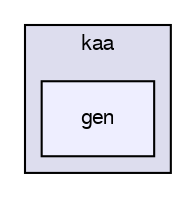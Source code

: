 digraph "/var/lib/jenkins/workspace/kaa_public/client/client-multi/client-cpp/kaa/gen" {
  bgcolor=transparent;
  compound=true
  node [ fontsize="10", fontname="FreeSans"];
  edge [ labelfontsize="10", labelfontname="FreeSans"];
  subgraph clusterdir_1ac78b1500c3fd9a977bacb448b54d1a {
    graph [ bgcolor="#ddddee", pencolor="black", label="kaa" fontname="FreeSans", fontsize="10", URL="dir_1ac78b1500c3fd9a977bacb448b54d1a.html"]
  dir_80ec5060bc6d7f417824a467cc449eef [shape=box, label="gen", style="filled", fillcolor="#eeeeff", pencolor="black", URL="dir_80ec5060bc6d7f417824a467cc449eef.html"];
  }
}
